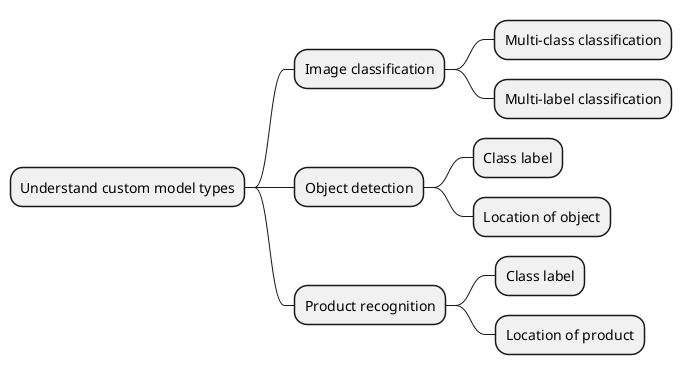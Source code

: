 @startmindmap
* Understand custom model types
** Image classification
*** Multi-class classification
*** Multi-label classification
** Object detection
*** Class label
*** Location of object
** Product recognition
*** Class label
*** Location of product
@endmindmap